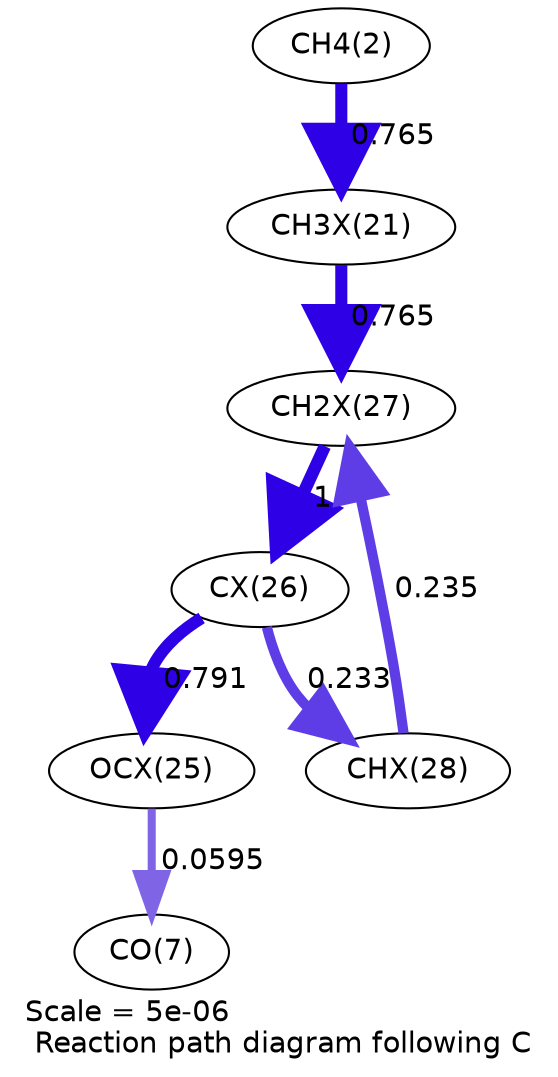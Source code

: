 digraph reaction_paths {
center=1;
s4 -> s25[fontname="Helvetica", penwidth=5.8, arrowsize=2.9, color="0.7, 1.27, 0.9"
, label=" 0.765"];
s25 -> s31[fontname="Helvetica", penwidth=5.8, arrowsize=2.9, color="0.7, 1.27, 0.9"
, label=" 0.765"];
s32 -> s31[fontname="Helvetica", penwidth=4.91, arrowsize=2.45, color="0.7, 0.735, 0.9"
, label=" 0.235"];
s31 -> s30[fontname="Helvetica", penwidth=6, arrowsize=3, color="0.7, 1.5, 0.9"
, label=" 1"];
s30 -> s32[fontname="Helvetica", penwidth=4.9, arrowsize=2.45, color="0.7, 0.733, 0.9"
, label=" 0.233"];
s30 -> s29[fontname="Helvetica", penwidth=5.82, arrowsize=2.91, color="0.7, 1.29, 0.9"
, label=" 0.791"];
s29 -> s9[fontname="Helvetica", penwidth=3.87, arrowsize=1.93, color="0.7, 0.559, 0.9"
, label=" 0.0595"];
s4 [ fontname="Helvetica", label="CH4(2)"];
s9 [ fontname="Helvetica", label="CO(7)"];
s25 [ fontname="Helvetica", label="CH3X(21)"];
s29 [ fontname="Helvetica", label="OCX(25)"];
s30 [ fontname="Helvetica", label="CX(26)"];
s31 [ fontname="Helvetica", label="CH2X(27)"];
s32 [ fontname="Helvetica", label="CHX(28)"];
 label = "Scale = 5e-06\l Reaction path diagram following C";
 fontname = "Helvetica";
}
